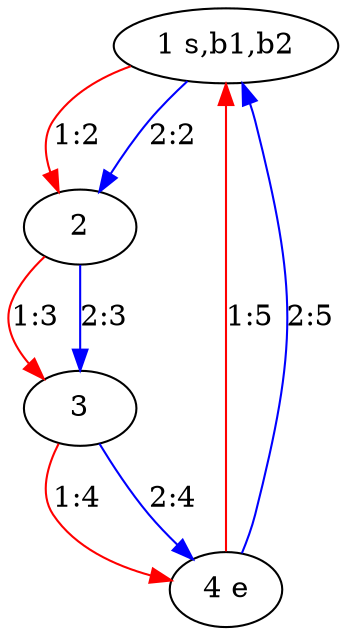 digraph "instance-5" {
	1 [label="1 s,b1,b2"]
	4 [label="4 e"]
	2 [label=2]
	1 -> 2 [label="1:2" color=red weight=2]
	3 [label=3]
	2 -> 3 [label="1:3" color=red weight=3]
	3 -> 4 [label="1:4" color=red weight=4]
	4 -> 1 [label="1:5" color=red weight=5]
	1 -> 2 [label="2:2" color=blue weight=2]
	2 -> 3 [label="2:3" color=blue weight=3]
	3 -> 4 [label="2:4" color=blue weight=4]
	4 -> 1 [label="2:5" color=blue weight=5]
}

